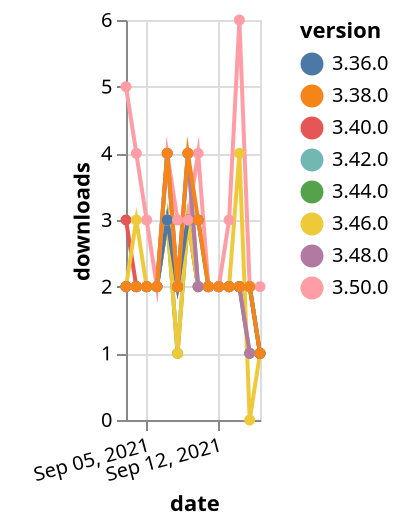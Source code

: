 {"$schema": "https://vega.github.io/schema/vega-lite/v5.json", "description": "A simple bar chart with embedded data.", "data": {"values": [{"date": "2021-09-03", "total": 1500, "delta": 2, "version": "3.44.0"}, {"date": "2021-09-04", "total": 1502, "delta": 2, "version": "3.44.0"}, {"date": "2021-09-05", "total": 1504, "delta": 2, "version": "3.44.0"}, {"date": "2021-09-06", "total": 1506, "delta": 2, "version": "3.44.0"}, {"date": "2021-09-07", "total": 1509, "delta": 3, "version": "3.44.0"}, {"date": "2021-09-08", "total": 1510, "delta": 1, "version": "3.44.0"}, {"date": "2021-09-09", "total": 1513, "delta": 3, "version": "3.44.0"}, {"date": "2021-09-10", "total": 1515, "delta": 2, "version": "3.44.0"}, {"date": "2021-09-11", "total": 1517, "delta": 2, "version": "3.44.0"}, {"date": "2021-09-12", "total": 1519, "delta": 2, "version": "3.44.0"}, {"date": "2021-09-13", "total": 1521, "delta": 2, "version": "3.44.0"}, {"date": "2021-09-14", "total": 1523, "delta": 2, "version": "3.44.0"}, {"date": "2021-09-15", "total": 1524, "delta": 1, "version": "3.44.0"}, {"date": "2021-09-16", "total": 1525, "delta": 1, "version": "3.44.0"}, {"date": "2021-09-03", "total": 2142, "delta": 3, "version": "3.40.0"}, {"date": "2021-09-04", "total": 2144, "delta": 2, "version": "3.40.0"}, {"date": "2021-09-05", "total": 2146, "delta": 2, "version": "3.40.0"}, {"date": "2021-09-06", "total": 2148, "delta": 2, "version": "3.40.0"}, {"date": "2021-09-07", "total": 2151, "delta": 3, "version": "3.40.0"}, {"date": "2021-09-08", "total": 2153, "delta": 2, "version": "3.40.0"}, {"date": "2021-09-09", "total": 2156, "delta": 3, "version": "3.40.0"}, {"date": "2021-09-10", "total": 2158, "delta": 2, "version": "3.40.0"}, {"date": "2021-09-11", "total": 2160, "delta": 2, "version": "3.40.0"}, {"date": "2021-09-12", "total": 2162, "delta": 2, "version": "3.40.0"}, {"date": "2021-09-13", "total": 2164, "delta": 2, "version": "3.40.0"}, {"date": "2021-09-14", "total": 2166, "delta": 2, "version": "3.40.0"}, {"date": "2021-09-15", "total": 2168, "delta": 2, "version": "3.40.0"}, {"date": "2021-09-16", "total": 2169, "delta": 1, "version": "3.40.0"}, {"date": "2021-09-03", "total": 1014, "delta": 2, "version": "3.46.0"}, {"date": "2021-09-04", "total": 1017, "delta": 3, "version": "3.46.0"}, {"date": "2021-09-05", "total": 1019, "delta": 2, "version": "3.46.0"}, {"date": "2021-09-06", "total": 1021, "delta": 2, "version": "3.46.0"}, {"date": "2021-09-07", "total": 1024, "delta": 3, "version": "3.46.0"}, {"date": "2021-09-08", "total": 1025, "delta": 1, "version": "3.46.0"}, {"date": "2021-09-09", "total": 1028, "delta": 3, "version": "3.46.0"}, {"date": "2021-09-10", "total": 1030, "delta": 2, "version": "3.46.0"}, {"date": "2021-09-11", "total": 1032, "delta": 2, "version": "3.46.0"}, {"date": "2021-09-12", "total": 1034, "delta": 2, "version": "3.46.0"}, {"date": "2021-09-13", "total": 1036, "delta": 2, "version": "3.46.0"}, {"date": "2021-09-14", "total": 1040, "delta": 4, "version": "3.46.0"}, {"date": "2021-09-15", "total": 1040, "delta": 0, "version": "3.46.0"}, {"date": "2021-09-16", "total": 1041, "delta": 1, "version": "3.46.0"}, {"date": "2021-09-03", "total": 2059, "delta": 2, "version": "3.42.0"}, {"date": "2021-09-04", "total": 2061, "delta": 2, "version": "3.42.0"}, {"date": "2021-09-05", "total": 2063, "delta": 2, "version": "3.42.0"}, {"date": "2021-09-06", "total": 2065, "delta": 2, "version": "3.42.0"}, {"date": "2021-09-07", "total": 2069, "delta": 4, "version": "3.42.0"}, {"date": "2021-09-08", "total": 2071, "delta": 2, "version": "3.42.0"}, {"date": "2021-09-09", "total": 2075, "delta": 4, "version": "3.42.0"}, {"date": "2021-09-10", "total": 2077, "delta": 2, "version": "3.42.0"}, {"date": "2021-09-11", "total": 2079, "delta": 2, "version": "3.42.0"}, {"date": "2021-09-12", "total": 2081, "delta": 2, "version": "3.42.0"}, {"date": "2021-09-13", "total": 2083, "delta": 2, "version": "3.42.0"}, {"date": "2021-09-14", "total": 2085, "delta": 2, "version": "3.42.0"}, {"date": "2021-09-15", "total": 2087, "delta": 2, "version": "3.42.0"}, {"date": "2021-09-16", "total": 2088, "delta": 1, "version": "3.42.0"}, {"date": "2021-09-03", "total": 2331, "delta": 2, "version": "3.36.0"}, {"date": "2021-09-04", "total": 2333, "delta": 2, "version": "3.36.0"}, {"date": "2021-09-05", "total": 2335, "delta": 2, "version": "3.36.0"}, {"date": "2021-09-06", "total": 2337, "delta": 2, "version": "3.36.0"}, {"date": "2021-09-07", "total": 2340, "delta": 3, "version": "3.36.0"}, {"date": "2021-09-08", "total": 2342, "delta": 2, "version": "3.36.0"}, {"date": "2021-09-09", "total": 2345, "delta": 3, "version": "3.36.0"}, {"date": "2021-09-10", "total": 2348, "delta": 3, "version": "3.36.0"}, {"date": "2021-09-11", "total": 2350, "delta": 2, "version": "3.36.0"}, {"date": "2021-09-12", "total": 2352, "delta": 2, "version": "3.36.0"}, {"date": "2021-09-13", "total": 2354, "delta": 2, "version": "3.36.0"}, {"date": "2021-09-14", "total": 2356, "delta": 2, "version": "3.36.0"}, {"date": "2021-09-15", "total": 2358, "delta": 2, "version": "3.36.0"}, {"date": "2021-09-16", "total": 2359, "delta": 1, "version": "3.36.0"}, {"date": "2021-09-03", "total": 250, "delta": 5, "version": "3.50.0"}, {"date": "2021-09-04", "total": 254, "delta": 4, "version": "3.50.0"}, {"date": "2021-09-05", "total": 257, "delta": 3, "version": "3.50.0"}, {"date": "2021-09-06", "total": 259, "delta": 2, "version": "3.50.0"}, {"date": "2021-09-07", "total": 263, "delta": 4, "version": "3.50.0"}, {"date": "2021-09-08", "total": 266, "delta": 3, "version": "3.50.0"}, {"date": "2021-09-09", "total": 269, "delta": 3, "version": "3.50.0"}, {"date": "2021-09-10", "total": 273, "delta": 4, "version": "3.50.0"}, {"date": "2021-09-11", "total": 275, "delta": 2, "version": "3.50.0"}, {"date": "2021-09-12", "total": 277, "delta": 2, "version": "3.50.0"}, {"date": "2021-09-13", "total": 280, "delta": 3, "version": "3.50.0"}, {"date": "2021-09-14", "total": 286, "delta": 6, "version": "3.50.0"}, {"date": "2021-09-15", "total": 288, "delta": 2, "version": "3.50.0"}, {"date": "2021-09-16", "total": 290, "delta": 2, "version": "3.50.0"}, {"date": "2021-09-03", "total": 730, "delta": 2, "version": "3.48.0"}, {"date": "2021-09-04", "total": 732, "delta": 2, "version": "3.48.0"}, {"date": "2021-09-05", "total": 734, "delta": 2, "version": "3.48.0"}, {"date": "2021-09-06", "total": 736, "delta": 2, "version": "3.48.0"}, {"date": "2021-09-07", "total": 740, "delta": 4, "version": "3.48.0"}, {"date": "2021-09-08", "total": 742, "delta": 2, "version": "3.48.0"}, {"date": "2021-09-09", "total": 746, "delta": 4, "version": "3.48.0"}, {"date": "2021-09-10", "total": 748, "delta": 2, "version": "3.48.0"}, {"date": "2021-09-11", "total": 750, "delta": 2, "version": "3.48.0"}, {"date": "2021-09-12", "total": 752, "delta": 2, "version": "3.48.0"}, {"date": "2021-09-13", "total": 754, "delta": 2, "version": "3.48.0"}, {"date": "2021-09-14", "total": 756, "delta": 2, "version": "3.48.0"}, {"date": "2021-09-15", "total": 757, "delta": 1, "version": "3.48.0"}, {"date": "2021-09-16", "total": 758, "delta": 1, "version": "3.48.0"}, {"date": "2021-09-03", "total": 2471, "delta": 2, "version": "3.38.0"}, {"date": "2021-09-04", "total": 2473, "delta": 2, "version": "3.38.0"}, {"date": "2021-09-05", "total": 2475, "delta": 2, "version": "3.38.0"}, {"date": "2021-09-06", "total": 2477, "delta": 2, "version": "3.38.0"}, {"date": "2021-09-07", "total": 2481, "delta": 4, "version": "3.38.0"}, {"date": "2021-09-08", "total": 2483, "delta": 2, "version": "3.38.0"}, {"date": "2021-09-09", "total": 2487, "delta": 4, "version": "3.38.0"}, {"date": "2021-09-10", "total": 2490, "delta": 3, "version": "3.38.0"}, {"date": "2021-09-11", "total": 2492, "delta": 2, "version": "3.38.0"}, {"date": "2021-09-12", "total": 2494, "delta": 2, "version": "3.38.0"}, {"date": "2021-09-13", "total": 2496, "delta": 2, "version": "3.38.0"}, {"date": "2021-09-14", "total": 2498, "delta": 2, "version": "3.38.0"}, {"date": "2021-09-15", "total": 2500, "delta": 2, "version": "3.38.0"}, {"date": "2021-09-16", "total": 2501, "delta": 1, "version": "3.38.0"}]}, "width": "container", "mark": {"type": "line", "point": {"filled": true}}, "encoding": {"x": {"field": "date", "type": "temporal", "timeUnit": "yearmonthdate", "title": "date", "axis": {"labelAngle": -15}}, "y": {"field": "delta", "type": "quantitative", "title": "downloads"}, "color": {"field": "version", "type": "nominal"}, "tooltip": {"field": "delta"}}}